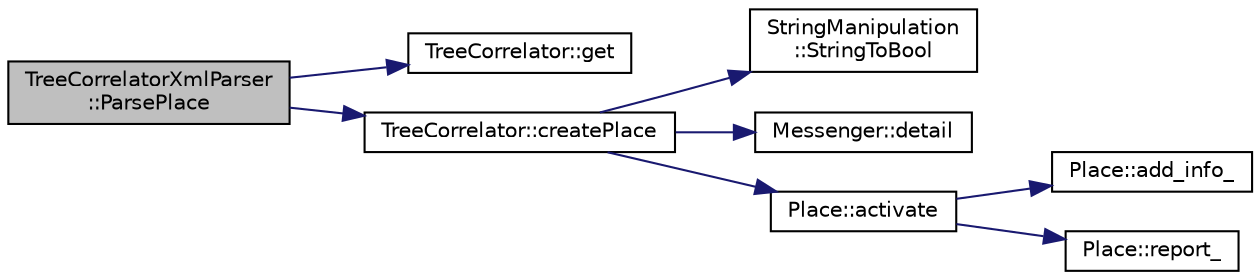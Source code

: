 digraph "TreeCorrelatorXmlParser::ParsePlace"
{
  edge [fontname="Helvetica",fontsize="10",labelfontname="Helvetica",labelfontsize="10"];
  node [fontname="Helvetica",fontsize="10",shape=record];
  rankdir="LR";
  Node1 [label="TreeCorrelatorXmlParser\l::ParsePlace",height=0.2,width=0.4,color="black", fillcolor="grey75", style="filled", fontcolor="black"];
  Node1 -> Node2 [color="midnightblue",fontsize="10",style="solid",fontname="Helvetica"];
  Node2 [label="TreeCorrelator::get",height=0.2,width=0.4,color="black", fillcolor="white", style="filled",URL="$d3/d2c/class_tree_correlator.html#a4f70fdbb0d6dead4212d8e926ce1755f"];
  Node1 -> Node3 [color="midnightblue",fontsize="10",style="solid",fontname="Helvetica"];
  Node3 [label="TreeCorrelator::createPlace",height=0.2,width=0.4,color="black", fillcolor="white", style="filled",URL="$d3/d2c/class_tree_correlator.html#ab37566c3af5521659b90f38de3674176"];
  Node3 -> Node4 [color="midnightblue",fontsize="10",style="solid",fontname="Helvetica"];
  Node4 [label="StringManipulation\l::StringToBool",height=0.2,width=0.4,color="black", fillcolor="white", style="filled",URL="$d5/d2b/namespace_string_manipulation.html#a0baa707fc46dac7faf25b279ca1633a4"];
  Node3 -> Node5 [color="midnightblue",fontsize="10",style="solid",fontname="Helvetica"];
  Node5 [label="Messenger::detail",height=0.2,width=0.4,color="black", fillcolor="white", style="filled",URL="$d6/dc9/class_messenger.html#a24d0db0aece5830b3de62310f5753be8"];
  Node3 -> Node6 [color="midnightblue",fontsize="10",style="solid",fontname="Helvetica"];
  Node6 [label="Place::activate",height=0.2,width=0.4,color="black", fillcolor="white", style="filled",URL="$dd/d21/class_place.html#a96fef01c13e97a21482ab8672c9b654a"];
  Node6 -> Node7 [color="midnightblue",fontsize="10",style="solid",fontname="Helvetica"];
  Node7 [label="Place::add_info_",height=0.2,width=0.4,color="black", fillcolor="white", style="filled",URL="$dd/d21/class_place.html#a46ca9e450b872465c3de5a72e3bbcda8"];
  Node6 -> Node8 [color="midnightblue",fontsize="10",style="solid",fontname="Helvetica"];
  Node8 [label="Place::report_",height=0.2,width=0.4,color="black", fillcolor="white", style="filled",URL="$dd/d21/class_place.html#a1e53541fda9d0ad92d00cfc58a51a465"];
}
